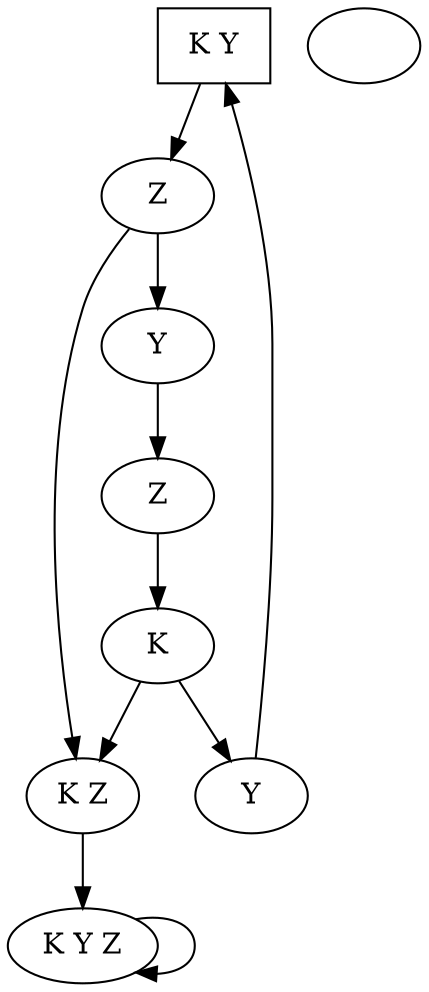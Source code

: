 digraph complex_automaton {
    /* States with labels */
    q1 [label="K Y"];
    q2 [label="Z"];
    q3 [label="Y"];
    q4 [label="Z"];
    q5 [label="K Z"];
    q6 [label="K Y Z"]; // Adjusted to have X, Y, and Z
    q7 [label=""];
    q8 [label="K"];
    q9 [label="Y"];

    /* Initial State */
    q1 [shape=box];

    /* Transitions */
    q1 -> q2 -> q3 -> q4;
    q2 -> q5 -> q6;
    q6 -> q6; // Self-loop on q6 with X, Y, and Z
    q4 -> q8 -> q5;
    q8 -> q9 -> q1;
}
